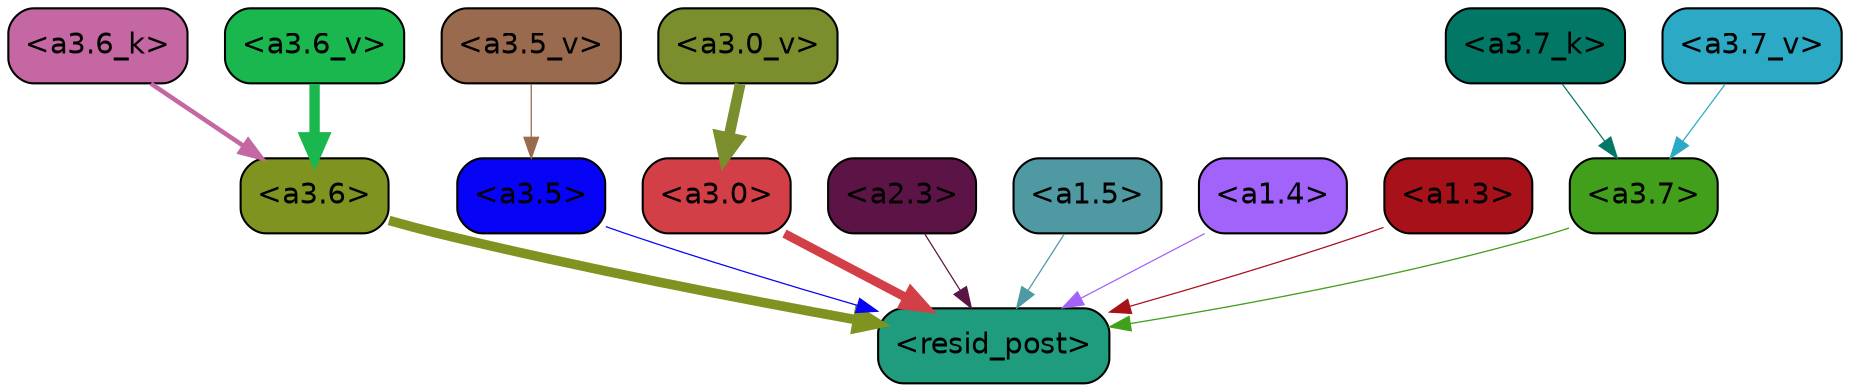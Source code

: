 strict digraph "" {
	graph [bgcolor=transparent,
		layout=dot,
		overlap=false,
		splines=true
	];
	"<a3.7>"	[color=black,
		fillcolor="#429f1b",
		fontname=Helvetica,
		shape=box,
		style="filled, rounded"];
	"<resid_post>"	[color=black,
		fillcolor="#1f9b7e",
		fontname=Helvetica,
		shape=box,
		style="filled, rounded"];
	"<a3.7>" -> "<resid_post>"	[color="#429f1b",
		penwidth=0.6239100098609924];
	"<a3.6>"	[color=black,
		fillcolor="#7f9320",
		fontname=Helvetica,
		shape=box,
		style="filled, rounded"];
	"<a3.6>" -> "<resid_post>"	[color="#7f9320",
		penwidth=4.569062113761902];
	"<a3.5>"	[color=black,
		fillcolor="#0703f6",
		fontname=Helvetica,
		shape=box,
		style="filled, rounded"];
	"<a3.5>" -> "<resid_post>"	[color="#0703f6",
		penwidth=0.6];
	"<a3.0>"	[color=black,
		fillcolor="#d23f46",
		fontname=Helvetica,
		shape=box,
		style="filled, rounded"];
	"<a3.0>" -> "<resid_post>"	[color="#d23f46",
		penwidth=4.283544182777405];
	"<a2.3>"	[color=black,
		fillcolor="#5c1446",
		fontname=Helvetica,
		shape=box,
		style="filled, rounded"];
	"<a2.3>" -> "<resid_post>"	[color="#5c1446",
		penwidth=0.6];
	"<a1.5>"	[color=black,
		fillcolor="#4f99a3",
		fontname=Helvetica,
		shape=box,
		style="filled, rounded"];
	"<a1.5>" -> "<resid_post>"	[color="#4f99a3",
		penwidth=0.6];
	"<a1.4>"	[color=black,
		fillcolor="#a163f9",
		fontname=Helvetica,
		shape=box,
		style="filled, rounded"];
	"<a1.4>" -> "<resid_post>"	[color="#a163f9",
		penwidth=0.6];
	"<a1.3>"	[color=black,
		fillcolor="#a7111a",
		fontname=Helvetica,
		shape=box,
		style="filled, rounded"];
	"<a1.3>" -> "<resid_post>"	[color="#a7111a",
		penwidth=0.6];
	"<a3.7_k>"	[color=black,
		fillcolor="#027765",
		fontname=Helvetica,
		shape=box,
		style="filled, rounded"];
	"<a3.7_k>" -> "<a3.7>"	[color="#027765",
		penwidth=0.6];
	"<a3.6_k>"	[color=black,
		fillcolor="#c467a2",
		fontname=Helvetica,
		shape=box,
		style="filled, rounded"];
	"<a3.6_k>" -> "<a3.6>"	[color="#c467a2",
		penwidth=2.1770318150520325];
	"<a3.7_v>"	[color=black,
		fillcolor="#2ca9c4",
		fontname=Helvetica,
		shape=box,
		style="filled, rounded"];
	"<a3.7_v>" -> "<a3.7>"	[color="#2ca9c4",
		penwidth=0.6];
	"<a3.6_v>"	[color=black,
		fillcolor="#19b74e",
		fontname=Helvetica,
		shape=box,
		style="filled, rounded"];
	"<a3.6_v>" -> "<a3.6>"	[color="#19b74e",
		penwidth=4.972373723983765];
	"<a3.5_v>"	[color=black,
		fillcolor="#996a4e",
		fontname=Helvetica,
		shape=box,
		style="filled, rounded"];
	"<a3.5_v>" -> "<a3.5>"	[color="#996a4e",
		penwidth=0.6];
	"<a3.0_v>"	[color=black,
		fillcolor="#7a8e2e",
		fontname=Helvetica,
		shape=box,
		style="filled, rounded"];
	"<a3.0_v>" -> "<a3.0>"	[color="#7a8e2e",
		penwidth=5.1638524532318115];
}
